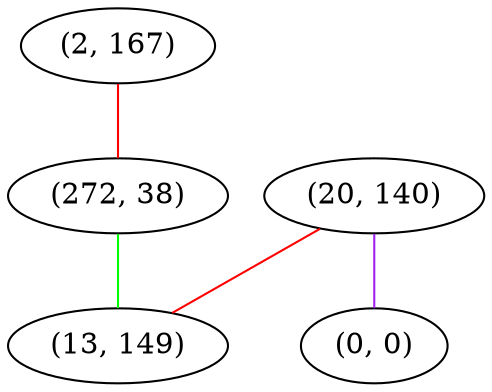graph "" {
"(2, 167)";
"(272, 38)";
"(20, 140)";
"(13, 149)";
"(0, 0)";
"(2, 167)" -- "(272, 38)"  [color=red, key=0, weight=1];
"(272, 38)" -- "(13, 149)"  [color=green, key=0, weight=2];
"(20, 140)" -- "(0, 0)"  [color=purple, key=0, weight=4];
"(20, 140)" -- "(13, 149)"  [color=red, key=0, weight=1];
}
